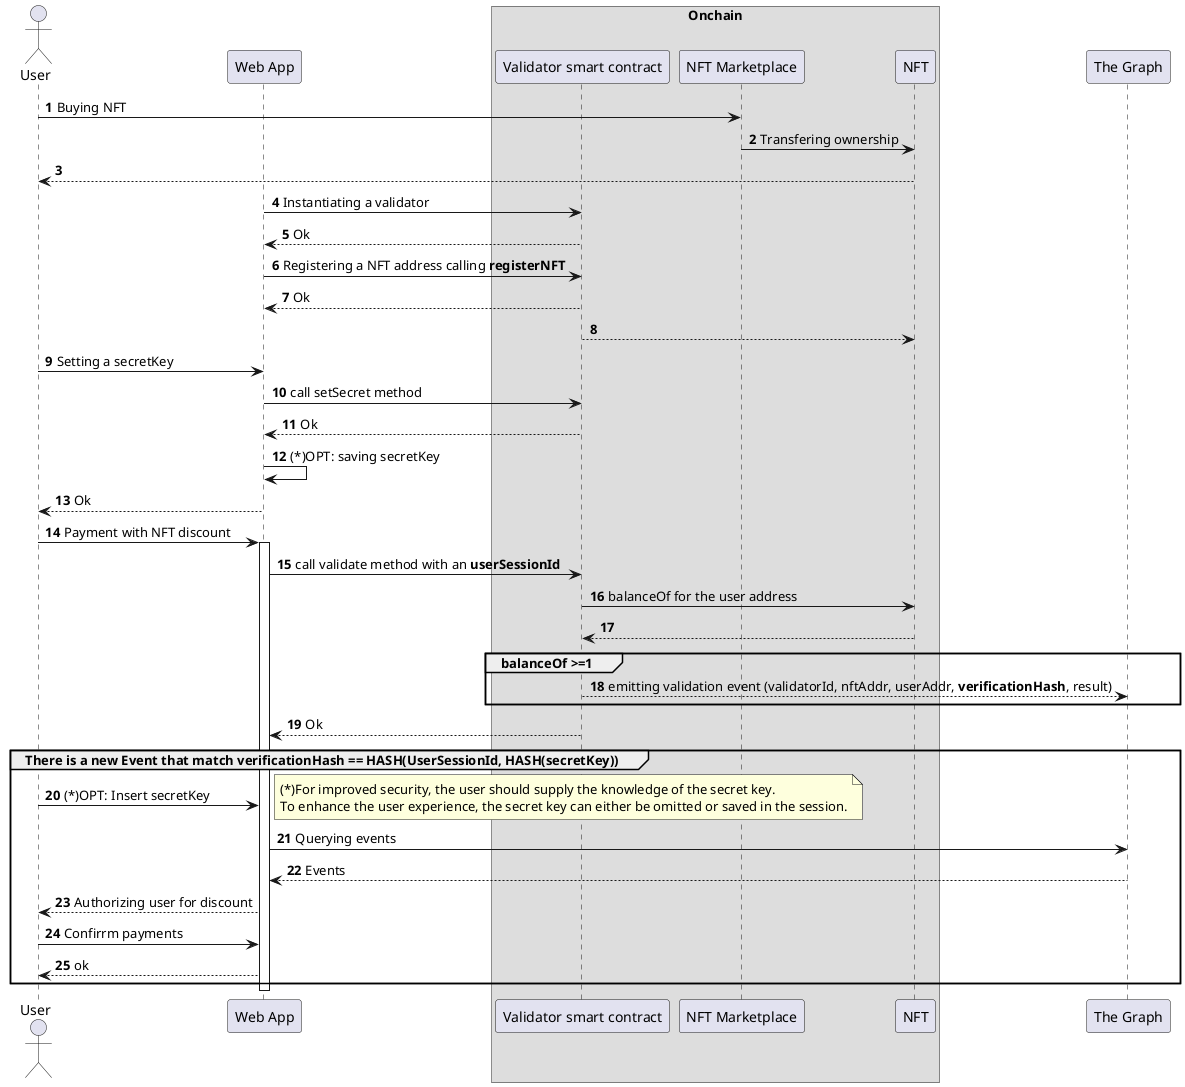 @startuml ERC721Validator flow
autonumber
actor user as "User"
participant client as "Web App"
box "Onchain"
	participant validator as "Validator smart contract"
	participant nftm as "NFT Marketplace"
	participant nft as "NFT"
end box 
participant graph as "The Graph"

user -> nftm: Buying NFT
nftm -> nft: Transfering ownership
nft --> user

client -> validator: Instantiating a validator
validator --> client: Ok
client -> validator: Registering a NFT address calling **registerNFT**
validator --> client: Ok
validator --> nft

user -> client: Setting a secretKey
client -> validator: call setSecret method
validator --> client: Ok 
client -> client: (*)OPT: saving secretKey
client --> user: Ok

user -> client: Payment with NFT discount  
activate client

	client -> validator: call validate method with an **userSessionId**
	validator -> nft: balanceOf for the user address 
	nft --> validator

	group balanceOf >=1
		validator --> graph: emitting validation event (validatorId, nftAddr, userAddr, **verificationHash**, result)
	end group
    validator --> client: Ok

	group There is a new Event that match **verificationHash** == HASH(UserSessionId, HASH(secretKey))
    	user -> client: (*)OPT: Insert secretKey
        note right: (*)For improved security, the user should supply the knowledge of the secret key.\nTo enhance the user experience, the secret key can either be omitted or saved in the session.
		client -> graph: Querying events
		graph --> client: Events
		client  --> user: Authorizing user for discount
		user -> client: Confirrm payments
		client --> user: ok
end group

deactivate client
@enduml